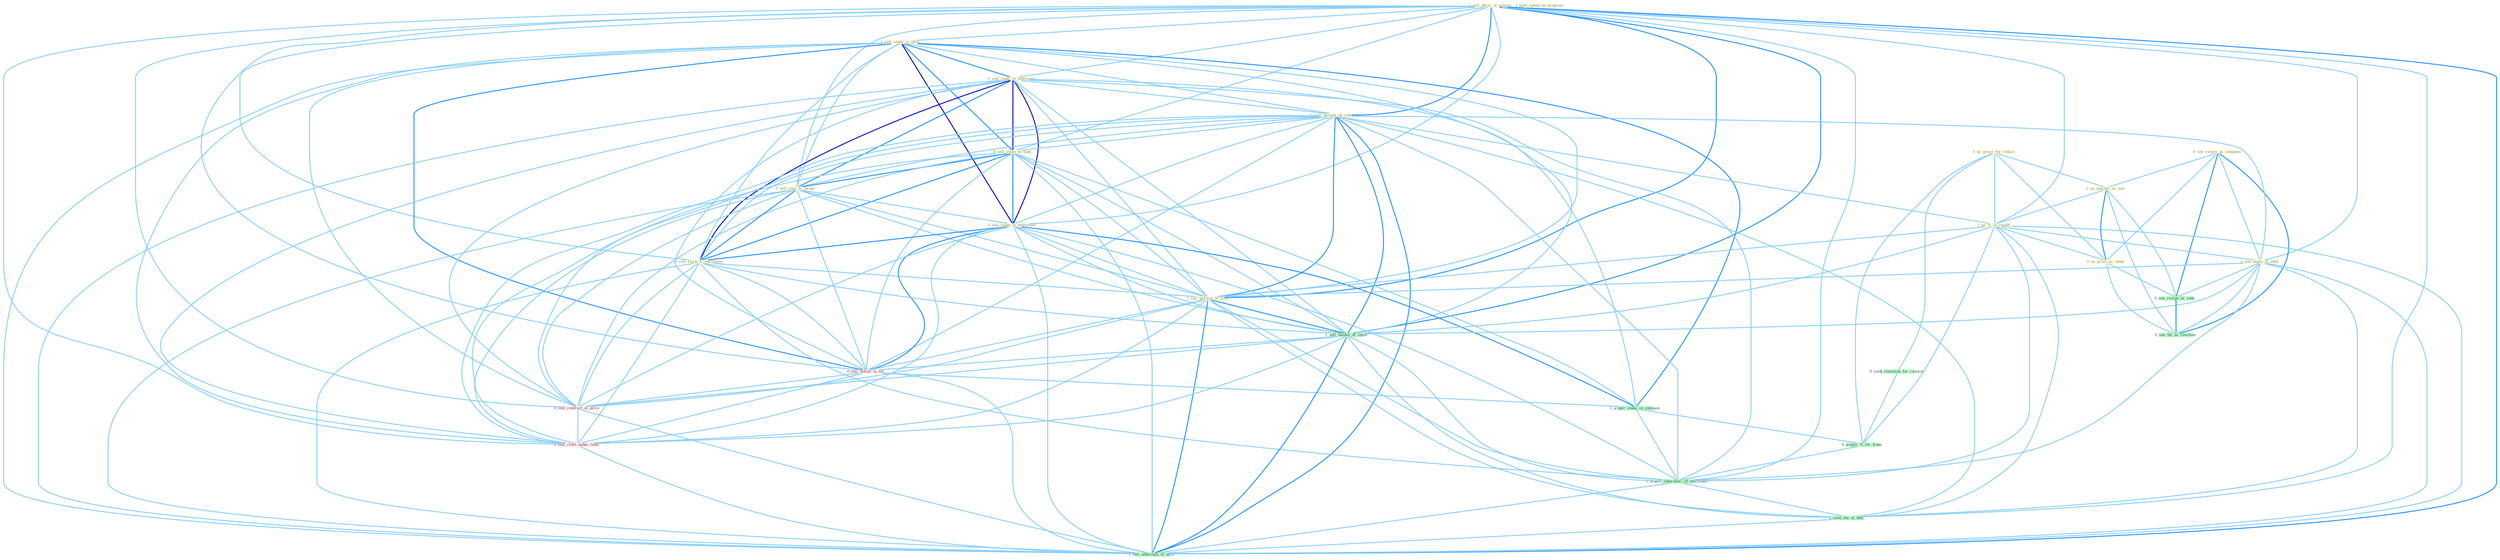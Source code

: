 Graph G{ 
    node
    [shape=polygon,style=filled,width=.5,height=.06,color="#BDFCC9",fixedsize=true,fontsize=4,
    fontcolor="#2f4f4f"];
    {node
    [color="#ffffe0", fontcolor="#8b7d6b"] "1_sell_decis_of_govern " "0_see_return_as_compens " "0_us_proce_for_reduct " "1_sell_stake_in_affili " "0_sell_stake_to_entitynam " "1_hold_spend_on_program " "0_us_market_as_tool " "1_sell_amount_of_contract " "0_sell_stake_to_fund " "0_sell_loan_to_owner " "1_sell_stake_in_entitynam " "1_us_%_of_capabl " "0_sell_stock_to_entitynam " "0_us_prize_as_induc " "1_see_begin_of_shift " "1_sell_portion_of_issu "}
{node [color="#fff0f5", fontcolor="#b22222"] "0_sell_dollar_in_lot " "0_sell_contract_at_price " "0_sell_cloth_under_label "}
edge [color="#B0E2FF"];

	"1_sell_decis_of_govern " -- "1_sell_stake_in_affili " [w="1", color="#87cefa" ];
	"1_sell_decis_of_govern " -- "0_sell_stake_to_entitynam " [w="1", color="#87cefa" ];
	"1_sell_decis_of_govern " -- "1_sell_amount_of_contract " [w="2", color="#1e90ff" , len=0.8];
	"1_sell_decis_of_govern " -- "0_sell_stake_to_fund " [w="1", color="#87cefa" ];
	"1_sell_decis_of_govern " -- "0_sell_loan_to_owner " [w="1", color="#87cefa" ];
	"1_sell_decis_of_govern " -- "1_sell_stake_in_entitynam " [w="1", color="#87cefa" ];
	"1_sell_decis_of_govern " -- "1_us_%_of_capabl " [w="1", color="#87cefa" ];
	"1_sell_decis_of_govern " -- "0_sell_stock_to_entitynam " [w="1", color="#87cefa" ];
	"1_sell_decis_of_govern " -- "1_see_begin_of_shift " [w="1", color="#87cefa" ];
	"1_sell_decis_of_govern " -- "1_sell_portion_of_issu " [w="2", color="#1e90ff" , len=0.8];
	"1_sell_decis_of_govern " -- "1_sell_basket_of_stock " [w="2", color="#1e90ff" , len=0.8];
	"1_sell_decis_of_govern " -- "0_sell_dollar_in_lot " [w="1", color="#87cefa" ];
	"1_sell_decis_of_govern " -- "0_sell_contract_at_price " [w="1", color="#87cefa" ];
	"1_sell_decis_of_govern " -- "1_acquir_laboratori_of_entitynam " [w="1", color="#87cefa" ];
	"1_sell_decis_of_govern " -- "0_sell_cloth_under_label " [w="1", color="#87cefa" ];
	"1_sell_decis_of_govern " -- "1_seen_the_of_that " [w="1", color="#87cefa" ];
	"1_sell_decis_of_govern " -- "1_sell_othernum_of_offic " [w="2", color="#1e90ff" , len=0.8];
	"0_see_return_as_compens " -- "0_us_market_as_tool " [w="1", color="#87cefa" ];
	"0_see_return_as_compens " -- "0_us_prize_as_induc " [w="1", color="#87cefa" ];
	"0_see_return_as_compens " -- "1_see_begin_of_shift " [w="1", color="#87cefa" ];
	"0_see_return_as_compens " -- "0_see_resign_as_indic " [w="2", color="#1e90ff" , len=0.8];
	"0_see_return_as_compens " -- "0_see_thi_as_reaction " [w="2", color="#1e90ff" , len=0.8];
	"0_us_proce_for_reduct " -- "0_us_market_as_tool " [w="1", color="#87cefa" ];
	"0_us_proce_for_reduct " -- "1_us_%_of_capabl " [w="1", color="#87cefa" ];
	"0_us_proce_for_reduct " -- "0_us_prize_as_induc " [w="1", color="#87cefa" ];
	"0_us_proce_for_reduct " -- "0_seek_classmat_for_reunion " [w="1", color="#87cefa" ];
	"0_us_proce_for_reduct " -- "0_acquir_%_for_franc " [w="1", color="#87cefa" ];
	"1_sell_stake_in_affili " -- "0_sell_stake_to_entitynam " [w="2", color="#1e90ff" , len=0.8];
	"1_sell_stake_in_affili " -- "1_sell_amount_of_contract " [w="1", color="#87cefa" ];
	"1_sell_stake_in_affili " -- "0_sell_stake_to_fund " [w="2", color="#1e90ff" , len=0.8];
	"1_sell_stake_in_affili " -- "0_sell_loan_to_owner " [w="1", color="#87cefa" ];
	"1_sell_stake_in_affili " -- "1_sell_stake_in_entitynam " [w="3", color="#0000cd" , len=0.6];
	"1_sell_stake_in_affili " -- "0_sell_stock_to_entitynam " [w="1", color="#87cefa" ];
	"1_sell_stake_in_affili " -- "1_sell_portion_of_issu " [w="1", color="#87cefa" ];
	"1_sell_stake_in_affili " -- "1_sell_basket_of_stock " [w="1", color="#87cefa" ];
	"1_sell_stake_in_affili " -- "0_sell_dollar_in_lot " [w="2", color="#1e90ff" , len=0.8];
	"1_sell_stake_in_affili " -- "1_acquir_stake_in_compani " [w="2", color="#1e90ff" , len=0.8];
	"1_sell_stake_in_affili " -- "0_sell_contract_at_price " [w="1", color="#87cefa" ];
	"1_sell_stake_in_affili " -- "0_sell_cloth_under_label " [w="1", color="#87cefa" ];
	"1_sell_stake_in_affili " -- "1_sell_othernum_of_offic " [w="1", color="#87cefa" ];
	"0_sell_stake_to_entitynam " -- "1_sell_amount_of_contract " [w="1", color="#87cefa" ];
	"0_sell_stake_to_entitynam " -- "0_sell_stake_to_fund " [w="3", color="#0000cd" , len=0.6];
	"0_sell_stake_to_entitynam " -- "0_sell_loan_to_owner " [w="2", color="#1e90ff" , len=0.8];
	"0_sell_stake_to_entitynam " -- "1_sell_stake_in_entitynam " [w="3", color="#0000cd" , len=0.6];
	"0_sell_stake_to_entitynam " -- "0_sell_stock_to_entitynam " [w="3", color="#0000cd" , len=0.6];
	"0_sell_stake_to_entitynam " -- "1_sell_portion_of_issu " [w="1", color="#87cefa" ];
	"0_sell_stake_to_entitynam " -- "1_sell_basket_of_stock " [w="1", color="#87cefa" ];
	"0_sell_stake_to_entitynam " -- "0_sell_dollar_in_lot " [w="1", color="#87cefa" ];
	"0_sell_stake_to_entitynam " -- "1_acquir_stake_in_compani " [w="1", color="#87cefa" ];
	"0_sell_stake_to_entitynam " -- "0_sell_contract_at_price " [w="1", color="#87cefa" ];
	"0_sell_stake_to_entitynam " -- "1_acquir_laboratori_of_entitynam " [w="1", color="#87cefa" ];
	"0_sell_stake_to_entitynam " -- "0_sell_cloth_under_label " [w="1", color="#87cefa" ];
	"0_sell_stake_to_entitynam " -- "1_sell_othernum_of_offic " [w="1", color="#87cefa" ];
	"0_us_market_as_tool " -- "1_us_%_of_capabl " [w="1", color="#87cefa" ];
	"0_us_market_as_tool " -- "0_us_prize_as_induc " [w="2", color="#1e90ff" , len=0.8];
	"0_us_market_as_tool " -- "0_see_resign_as_indic " [w="1", color="#87cefa" ];
	"0_us_market_as_tool " -- "0_see_thi_as_reaction " [w="1", color="#87cefa" ];
	"1_sell_amount_of_contract " -- "0_sell_stake_to_fund " [w="1", color="#87cefa" ];
	"1_sell_amount_of_contract " -- "0_sell_loan_to_owner " [w="1", color="#87cefa" ];
	"1_sell_amount_of_contract " -- "1_sell_stake_in_entitynam " [w="1", color="#87cefa" ];
	"1_sell_amount_of_contract " -- "1_us_%_of_capabl " [w="1", color="#87cefa" ];
	"1_sell_amount_of_contract " -- "0_sell_stock_to_entitynam " [w="1", color="#87cefa" ];
	"1_sell_amount_of_contract " -- "1_see_begin_of_shift " [w="1", color="#87cefa" ];
	"1_sell_amount_of_contract " -- "1_sell_portion_of_issu " [w="2", color="#1e90ff" , len=0.8];
	"1_sell_amount_of_contract " -- "1_sell_basket_of_stock " [w="2", color="#1e90ff" , len=0.8];
	"1_sell_amount_of_contract " -- "0_sell_dollar_in_lot " [w="1", color="#87cefa" ];
	"1_sell_amount_of_contract " -- "0_sell_contract_at_price " [w="1", color="#87cefa" ];
	"1_sell_amount_of_contract " -- "1_acquir_laboratori_of_entitynam " [w="1", color="#87cefa" ];
	"1_sell_amount_of_contract " -- "0_sell_cloth_under_label " [w="1", color="#87cefa" ];
	"1_sell_amount_of_contract " -- "1_seen_the_of_that " [w="1", color="#87cefa" ];
	"1_sell_amount_of_contract " -- "1_sell_othernum_of_offic " [w="2", color="#1e90ff" , len=0.8];
	"0_sell_stake_to_fund " -- "0_sell_loan_to_owner " [w="2", color="#1e90ff" , len=0.8];
	"0_sell_stake_to_fund " -- "1_sell_stake_in_entitynam " [w="2", color="#1e90ff" , len=0.8];
	"0_sell_stake_to_fund " -- "0_sell_stock_to_entitynam " [w="2", color="#1e90ff" , len=0.8];
	"0_sell_stake_to_fund " -- "1_sell_portion_of_issu " [w="1", color="#87cefa" ];
	"0_sell_stake_to_fund " -- "1_sell_basket_of_stock " [w="1", color="#87cefa" ];
	"0_sell_stake_to_fund " -- "0_sell_dollar_in_lot " [w="1", color="#87cefa" ];
	"0_sell_stake_to_fund " -- "1_acquir_stake_in_compani " [w="1", color="#87cefa" ];
	"0_sell_stake_to_fund " -- "0_sell_contract_at_price " [w="1", color="#87cefa" ];
	"0_sell_stake_to_fund " -- "0_sell_cloth_under_label " [w="1", color="#87cefa" ];
	"0_sell_stake_to_fund " -- "1_sell_othernum_of_offic " [w="1", color="#87cefa" ];
	"0_sell_loan_to_owner " -- "1_sell_stake_in_entitynam " [w="1", color="#87cefa" ];
	"0_sell_loan_to_owner " -- "0_sell_stock_to_entitynam " [w="2", color="#1e90ff" , len=0.8];
	"0_sell_loan_to_owner " -- "1_sell_portion_of_issu " [w="1", color="#87cefa" ];
	"0_sell_loan_to_owner " -- "1_sell_basket_of_stock " [w="1", color="#87cefa" ];
	"0_sell_loan_to_owner " -- "0_sell_dollar_in_lot " [w="1", color="#87cefa" ];
	"0_sell_loan_to_owner " -- "0_sell_contract_at_price " [w="1", color="#87cefa" ];
	"0_sell_loan_to_owner " -- "0_sell_cloth_under_label " [w="1", color="#87cefa" ];
	"0_sell_loan_to_owner " -- "1_sell_othernum_of_offic " [w="1", color="#87cefa" ];
	"1_sell_stake_in_entitynam " -- "0_sell_stock_to_entitynam " [w="2", color="#1e90ff" , len=0.8];
	"1_sell_stake_in_entitynam " -- "1_sell_portion_of_issu " [w="1", color="#87cefa" ];
	"1_sell_stake_in_entitynam " -- "1_sell_basket_of_stock " [w="1", color="#87cefa" ];
	"1_sell_stake_in_entitynam " -- "0_sell_dollar_in_lot " [w="2", color="#1e90ff" , len=0.8];
	"1_sell_stake_in_entitynam " -- "1_acquir_stake_in_compani " [w="2", color="#1e90ff" , len=0.8];
	"1_sell_stake_in_entitynam " -- "0_sell_contract_at_price " [w="1", color="#87cefa" ];
	"1_sell_stake_in_entitynam " -- "1_acquir_laboratori_of_entitynam " [w="1", color="#87cefa" ];
	"1_sell_stake_in_entitynam " -- "0_sell_cloth_under_label " [w="1", color="#87cefa" ];
	"1_sell_stake_in_entitynam " -- "1_sell_othernum_of_offic " [w="1", color="#87cefa" ];
	"1_us_%_of_capabl " -- "0_us_prize_as_induc " [w="1", color="#87cefa" ];
	"1_us_%_of_capabl " -- "1_see_begin_of_shift " [w="1", color="#87cefa" ];
	"1_us_%_of_capabl " -- "1_sell_portion_of_issu " [w="1", color="#87cefa" ];
	"1_us_%_of_capabl " -- "1_sell_basket_of_stock " [w="1", color="#87cefa" ];
	"1_us_%_of_capabl " -- "0_acquir_%_for_franc " [w="1", color="#87cefa" ];
	"1_us_%_of_capabl " -- "1_acquir_laboratori_of_entitynam " [w="1", color="#87cefa" ];
	"1_us_%_of_capabl " -- "1_seen_the_of_that " [w="1", color="#87cefa" ];
	"1_us_%_of_capabl " -- "1_sell_othernum_of_offic " [w="1", color="#87cefa" ];
	"0_sell_stock_to_entitynam " -- "1_sell_portion_of_issu " [w="1", color="#87cefa" ];
	"0_sell_stock_to_entitynam " -- "1_sell_basket_of_stock " [w="1", color="#87cefa" ];
	"0_sell_stock_to_entitynam " -- "0_sell_dollar_in_lot " [w="1", color="#87cefa" ];
	"0_sell_stock_to_entitynam " -- "0_sell_contract_at_price " [w="1", color="#87cefa" ];
	"0_sell_stock_to_entitynam " -- "1_acquir_laboratori_of_entitynam " [w="1", color="#87cefa" ];
	"0_sell_stock_to_entitynam " -- "0_sell_cloth_under_label " [w="1", color="#87cefa" ];
	"0_sell_stock_to_entitynam " -- "1_sell_othernum_of_offic " [w="1", color="#87cefa" ];
	"0_us_prize_as_induc " -- "0_see_resign_as_indic " [w="1", color="#87cefa" ];
	"0_us_prize_as_induc " -- "0_see_thi_as_reaction " [w="1", color="#87cefa" ];
	"1_see_begin_of_shift " -- "1_sell_portion_of_issu " [w="1", color="#87cefa" ];
	"1_see_begin_of_shift " -- "1_sell_basket_of_stock " [w="1", color="#87cefa" ];
	"1_see_begin_of_shift " -- "0_see_resign_as_indic " [w="1", color="#87cefa" ];
	"1_see_begin_of_shift " -- "1_acquir_laboratori_of_entitynam " [w="1", color="#87cefa" ];
	"1_see_begin_of_shift " -- "1_seen_the_of_that " [w="1", color="#87cefa" ];
	"1_see_begin_of_shift " -- "1_sell_othernum_of_offic " [w="1", color="#87cefa" ];
	"1_see_begin_of_shift " -- "0_see_thi_as_reaction " [w="1", color="#87cefa" ];
	"1_sell_portion_of_issu " -- "1_sell_basket_of_stock " [w="2", color="#1e90ff" , len=0.8];
	"1_sell_portion_of_issu " -- "0_sell_dollar_in_lot " [w="1", color="#87cefa" ];
	"1_sell_portion_of_issu " -- "0_sell_contract_at_price " [w="1", color="#87cefa" ];
	"1_sell_portion_of_issu " -- "1_acquir_laboratori_of_entitynam " [w="1", color="#87cefa" ];
	"1_sell_portion_of_issu " -- "0_sell_cloth_under_label " [w="1", color="#87cefa" ];
	"1_sell_portion_of_issu " -- "1_seen_the_of_that " [w="1", color="#87cefa" ];
	"1_sell_portion_of_issu " -- "1_sell_othernum_of_offic " [w="2", color="#1e90ff" , len=0.8];
	"0_seek_classmat_for_reunion " -- "0_acquir_%_for_franc " [w="1", color="#87cefa" ];
	"1_sell_basket_of_stock " -- "0_sell_dollar_in_lot " [w="1", color="#87cefa" ];
	"1_sell_basket_of_stock " -- "0_sell_contract_at_price " [w="1", color="#87cefa" ];
	"1_sell_basket_of_stock " -- "1_acquir_laboratori_of_entitynam " [w="1", color="#87cefa" ];
	"1_sell_basket_of_stock " -- "0_sell_cloth_under_label " [w="1", color="#87cefa" ];
	"1_sell_basket_of_stock " -- "1_seen_the_of_that " [w="1", color="#87cefa" ];
	"1_sell_basket_of_stock " -- "1_sell_othernum_of_offic " [w="2", color="#1e90ff" , len=0.8];
	"0_sell_dollar_in_lot " -- "1_acquir_stake_in_compani " [w="1", color="#87cefa" ];
	"0_sell_dollar_in_lot " -- "0_sell_contract_at_price " [w="1", color="#87cefa" ];
	"0_sell_dollar_in_lot " -- "0_sell_cloth_under_label " [w="1", color="#87cefa" ];
	"0_sell_dollar_in_lot " -- "1_sell_othernum_of_offic " [w="1", color="#87cefa" ];
	"0_see_resign_as_indic " -- "0_see_thi_as_reaction " [w="2", color="#1e90ff" , len=0.8];
	"1_acquir_stake_in_compani " -- "0_acquir_%_for_franc " [w="1", color="#87cefa" ];
	"1_acquir_stake_in_compani " -- "1_acquir_laboratori_of_entitynam " [w="1", color="#87cefa" ];
	"0_acquir_%_for_franc " -- "1_acquir_laboratori_of_entitynam " [w="1", color="#87cefa" ];
	"0_sell_contract_at_price " -- "0_sell_cloth_under_label " [w="1", color="#87cefa" ];
	"0_sell_contract_at_price " -- "1_sell_othernum_of_offic " [w="1", color="#87cefa" ];
	"1_acquir_laboratori_of_entitynam " -- "1_seen_the_of_that " [w="1", color="#87cefa" ];
	"1_acquir_laboratori_of_entitynam " -- "1_sell_othernum_of_offic " [w="1", color="#87cefa" ];
	"0_sell_cloth_under_label " -- "1_sell_othernum_of_offic " [w="1", color="#87cefa" ];
	"1_seen_the_of_that " -- "1_sell_othernum_of_offic " [w="1", color="#87cefa" ];
}